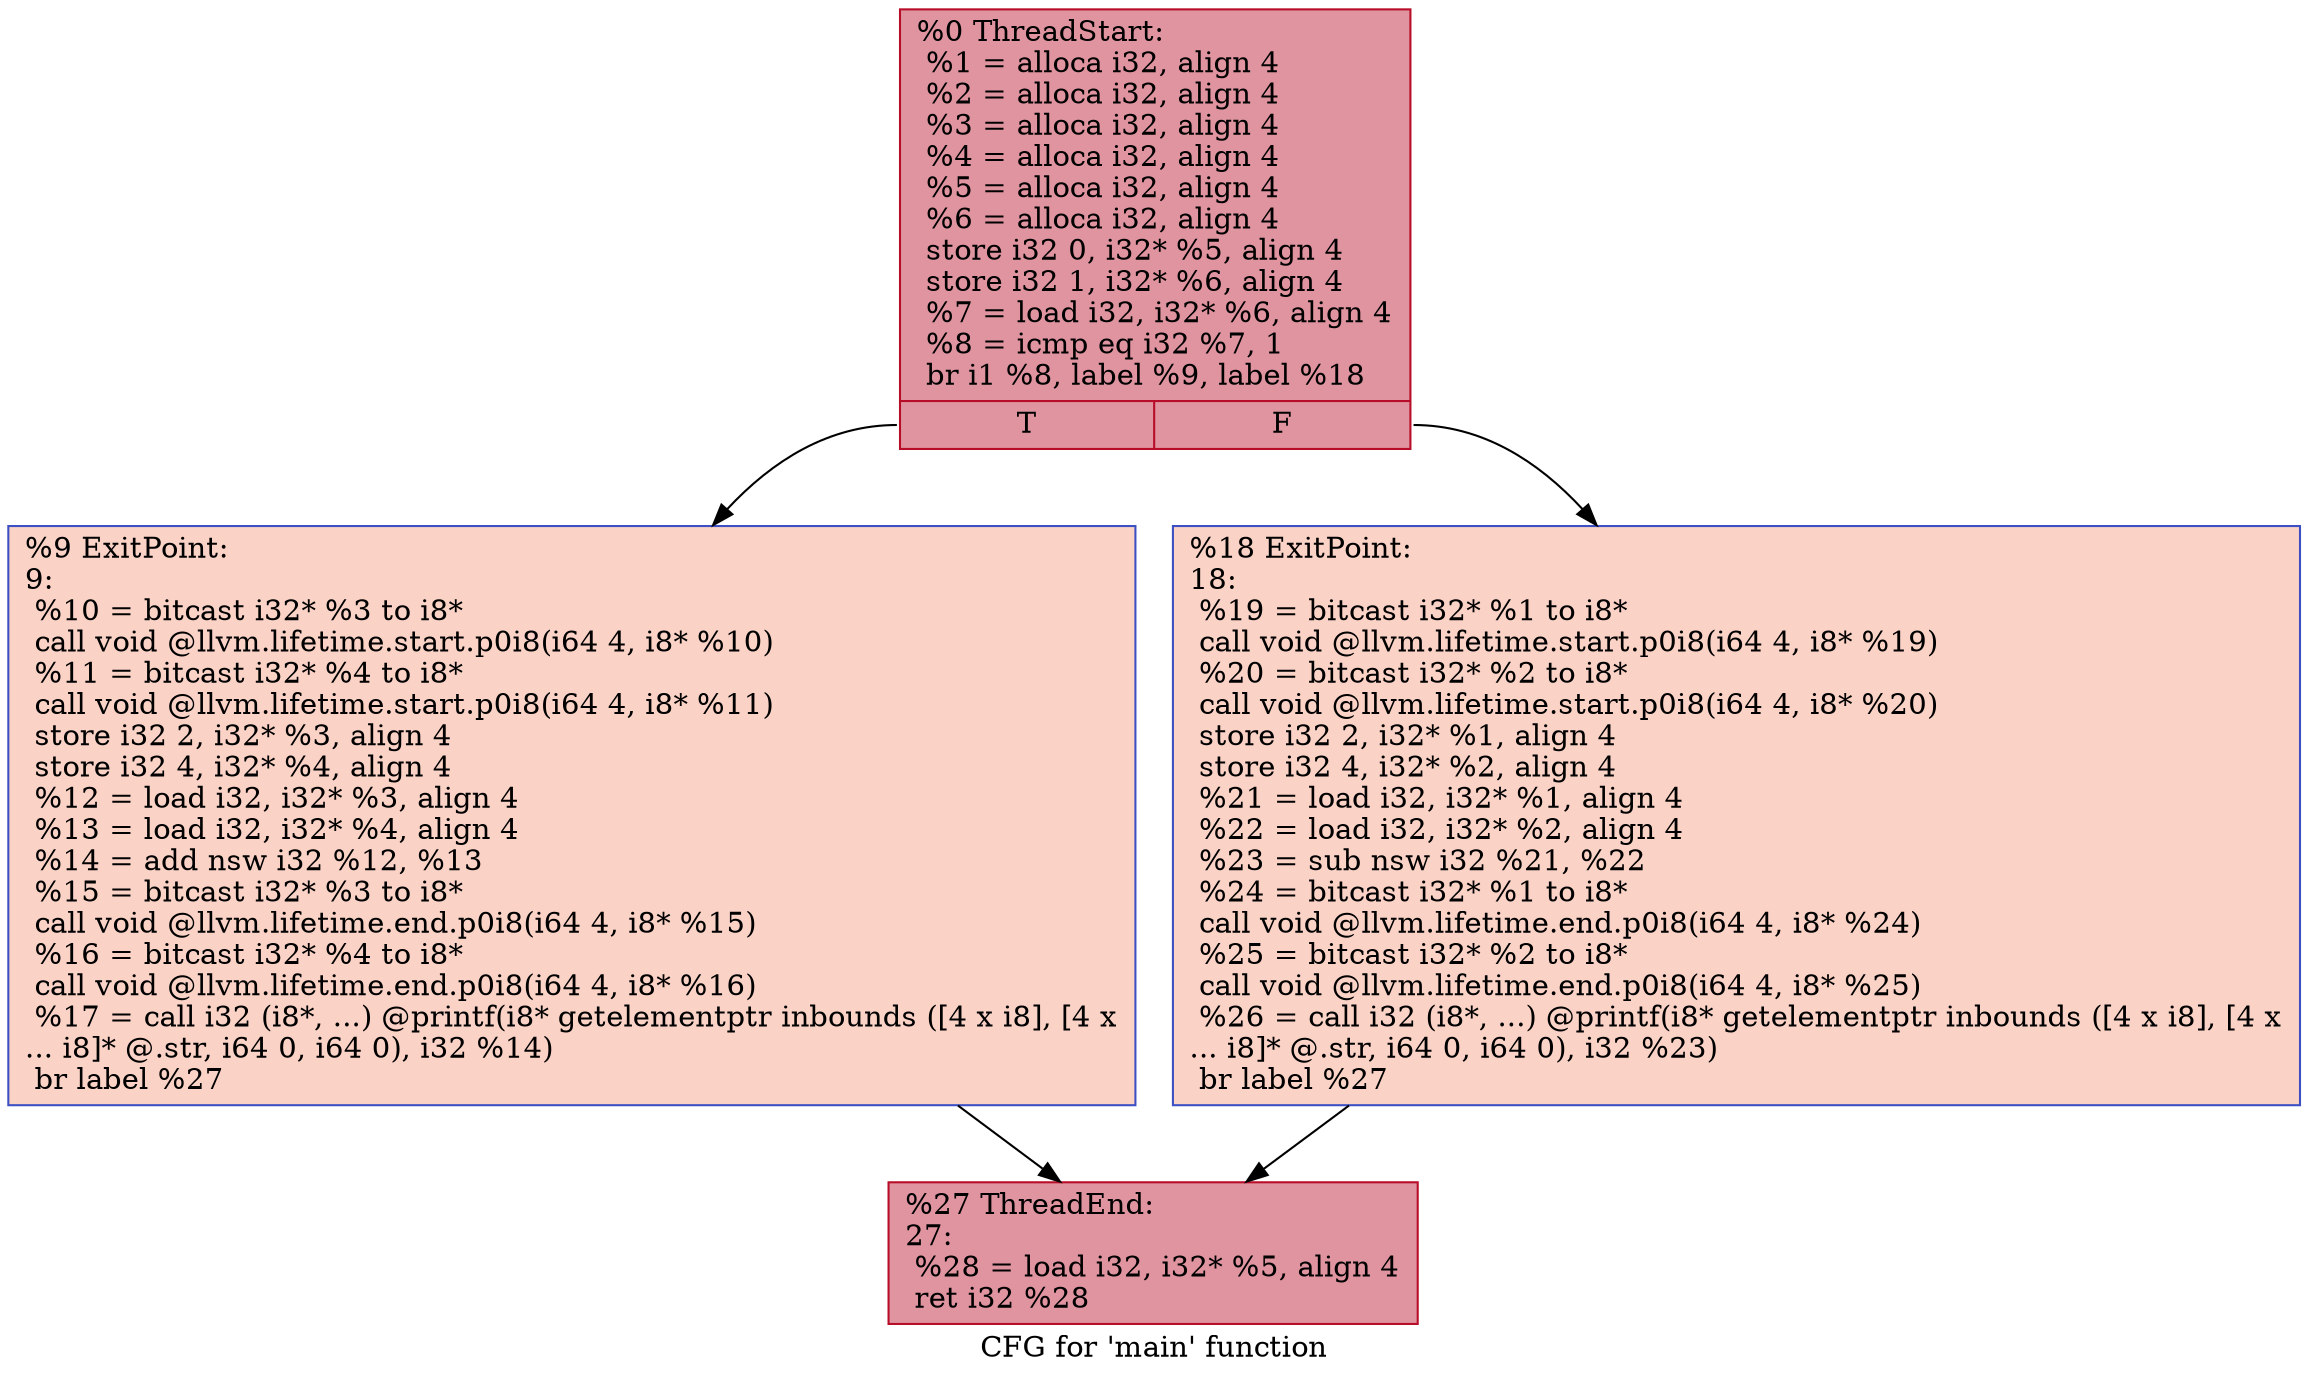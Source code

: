 digraph "CFG for 'main' function" {
	label="CFG for 'main' function";

	Node0x55fdb5474cf0 [shape=record,color="#b70d28ff", style=filled, fillcolor="#b70d2870",label="{%0 ThreadStart:\l  %1 = alloca i32, align 4\l  %2 = alloca i32, align 4\l  %3 = alloca i32, align 4\l  %4 = alloca i32, align 4\l  %5 = alloca i32, align 4\l  %6 = alloca i32, align 4\l  store i32 0, i32* %5, align 4\l  store i32 1, i32* %6, align 4\l  %7 = load i32, i32* %6, align 4\l  %8 = icmp eq i32 %7, 1\l  br i1 %8, label %9, label %18\l|{<s0>T|<s1>F}}"];
	Node0x55fdb5474cf0:s0 -> Node0x55fdb5475110;
	Node0x55fdb5474cf0:s1 -> Node0x55fdb5475160;
	Node0x55fdb5475110 [shape=record,color="#3d50c3ff", style=filled, fillcolor="#f59c7d70",label="{%9 ExitPoint:\l9:                                                \l  %10 = bitcast i32* %3 to i8*\l  call void @llvm.lifetime.start.p0i8(i64 4, i8* %10)\l  %11 = bitcast i32* %4 to i8*\l  call void @llvm.lifetime.start.p0i8(i64 4, i8* %11)\l  store i32 2, i32* %3, align 4\l  store i32 4, i32* %4, align 4\l  %12 = load i32, i32* %3, align 4\l  %13 = load i32, i32* %4, align 4\l  %14 = add nsw i32 %12, %13\l  %15 = bitcast i32* %3 to i8*\l  call void @llvm.lifetime.end.p0i8(i64 4, i8* %15)\l  %16 = bitcast i32* %4 to i8*\l  call void @llvm.lifetime.end.p0i8(i64 4, i8* %16)\l  %17 = call i32 (i8*, ...) @printf(i8* getelementptr inbounds ([4 x i8], [4 x\l... i8]* @.str, i64 0, i64 0), i32 %14)\l  br label %27\l}"];
	Node0x55fdb5475110 -> Node0x55fdb54758e0;
	Node0x55fdb5475160 [shape=record,color="#3d50c3ff", style=filled, fillcolor="#f59c7d70",label="{%18 ExitPoint:\l18:                                               \l  %19 = bitcast i32* %1 to i8*\l  call void @llvm.lifetime.start.p0i8(i64 4, i8* %19)\l  %20 = bitcast i32* %2 to i8*\l  call void @llvm.lifetime.start.p0i8(i64 4, i8* %20)\l  store i32 2, i32* %1, align 4\l  store i32 4, i32* %2, align 4\l  %21 = load i32, i32* %1, align 4\l  %22 = load i32, i32* %2, align 4\l  %23 = sub nsw i32 %21, %22\l  %24 = bitcast i32* %1 to i8*\l  call void @llvm.lifetime.end.p0i8(i64 4, i8* %24)\l  %25 = bitcast i32* %2 to i8*\l  call void @llvm.lifetime.end.p0i8(i64 4, i8* %25)\l  %26 = call i32 (i8*, ...) @printf(i8* getelementptr inbounds ([4 x i8], [4 x\l... i8]* @.str, i64 0, i64 0), i32 %23)\l  br label %27\l}"];
	Node0x55fdb5475160 -> Node0x55fdb54758e0;
	Node0x55fdb54758e0 [shape=record,color="#b70d28ff", style=filled, fillcolor="#b70d2870",label="{%27 ThreadEnd:\l27:                                               \l  %28 = load i32, i32* %5, align 4\l  ret i32 %28\l}"];
}
